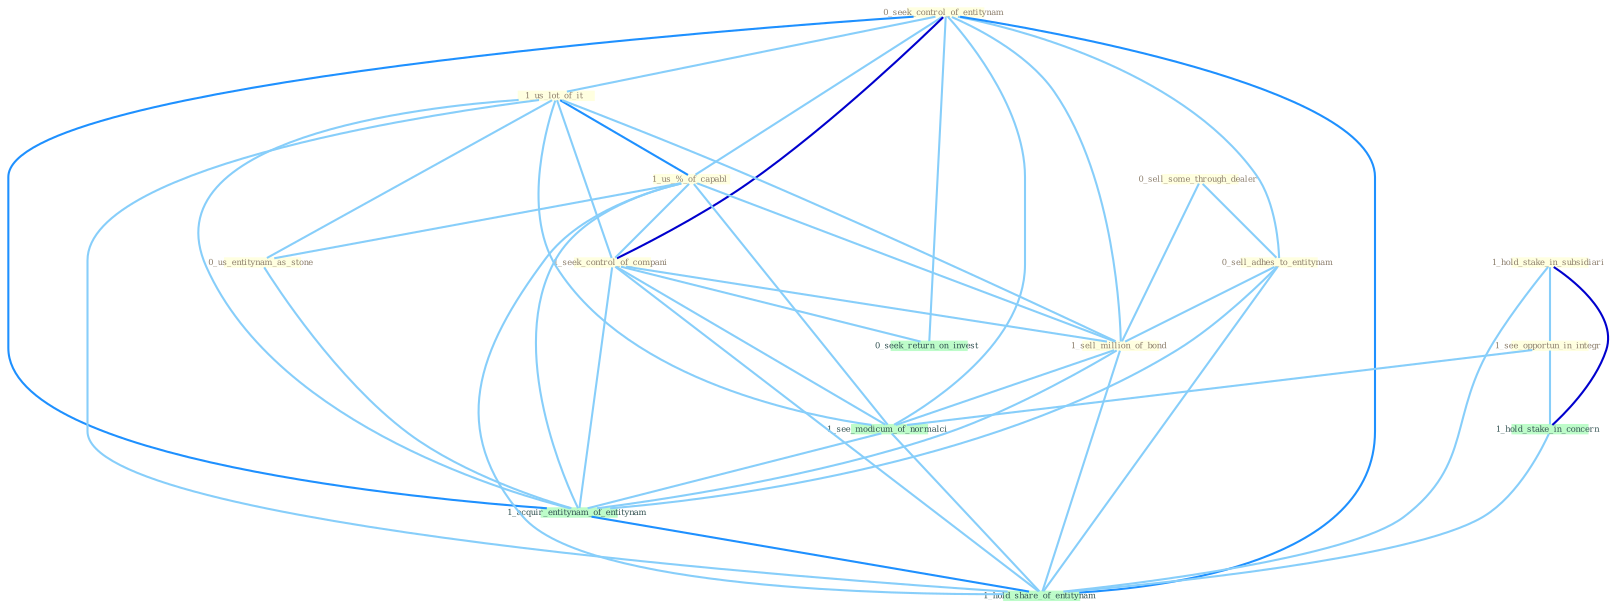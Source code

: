 Graph G{ 
    node
    [shape=polygon,style=filled,width=.5,height=.06,color="#BDFCC9",fixedsize=true,fontsize=4,
    fontcolor="#2f4f4f"];
    {node
    [color="#ffffe0", fontcolor="#8b7d6b"] "0_seek_control_of_entitynam " "0_sell_some_through_dealer " "1_us_lot_of_it " "1_us_%_of_capabl " "1_hold_stake_in_subsidiari " "0_sell_adhes_to_entitynam " "1_seek_control_of_compani " "1_see_opportun_in_integr " "1_sell_million_of_bond " "0_us_entitynam_as_stone "}
{node [color="#fff0f5", fontcolor="#b22222"]}
edge [color="#B0E2FF"];

	"0_seek_control_of_entitynam " -- "1_us_lot_of_it " [w="1", color="#87cefa" ];
	"0_seek_control_of_entitynam " -- "1_us_%_of_capabl " [w="1", color="#87cefa" ];
	"0_seek_control_of_entitynam " -- "0_sell_adhes_to_entitynam " [w="1", color="#87cefa" ];
	"0_seek_control_of_entitynam " -- "1_seek_control_of_compani " [w="3", color="#0000cd" , len=0.6];
	"0_seek_control_of_entitynam " -- "1_sell_million_of_bond " [w="1", color="#87cefa" ];
	"0_seek_control_of_entitynam " -- "0_seek_return_on_invest " [w="1", color="#87cefa" ];
	"0_seek_control_of_entitynam " -- "1_see_modicum_of_normalci " [w="1", color="#87cefa" ];
	"0_seek_control_of_entitynam " -- "1_acquir_entitynam_of_entitynam " [w="2", color="#1e90ff" , len=0.8];
	"0_seek_control_of_entitynam " -- "1_hold_share_of_entitynam " [w="2", color="#1e90ff" , len=0.8];
	"0_sell_some_through_dealer " -- "0_sell_adhes_to_entitynam " [w="1", color="#87cefa" ];
	"0_sell_some_through_dealer " -- "1_sell_million_of_bond " [w="1", color="#87cefa" ];
	"1_us_lot_of_it " -- "1_us_%_of_capabl " [w="2", color="#1e90ff" , len=0.8];
	"1_us_lot_of_it " -- "1_seek_control_of_compani " [w="1", color="#87cefa" ];
	"1_us_lot_of_it " -- "1_sell_million_of_bond " [w="1", color="#87cefa" ];
	"1_us_lot_of_it " -- "0_us_entitynam_as_stone " [w="1", color="#87cefa" ];
	"1_us_lot_of_it " -- "1_see_modicum_of_normalci " [w="1", color="#87cefa" ];
	"1_us_lot_of_it " -- "1_acquir_entitynam_of_entitynam " [w="1", color="#87cefa" ];
	"1_us_lot_of_it " -- "1_hold_share_of_entitynam " [w="1", color="#87cefa" ];
	"1_us_%_of_capabl " -- "1_seek_control_of_compani " [w="1", color="#87cefa" ];
	"1_us_%_of_capabl " -- "1_sell_million_of_bond " [w="1", color="#87cefa" ];
	"1_us_%_of_capabl " -- "0_us_entitynam_as_stone " [w="1", color="#87cefa" ];
	"1_us_%_of_capabl " -- "1_see_modicum_of_normalci " [w="1", color="#87cefa" ];
	"1_us_%_of_capabl " -- "1_acquir_entitynam_of_entitynam " [w="1", color="#87cefa" ];
	"1_us_%_of_capabl " -- "1_hold_share_of_entitynam " [w="1", color="#87cefa" ];
	"1_hold_stake_in_subsidiari " -- "1_see_opportun_in_integr " [w="1", color="#87cefa" ];
	"1_hold_stake_in_subsidiari " -- "1_hold_stake_in_concern " [w="3", color="#0000cd" , len=0.6];
	"1_hold_stake_in_subsidiari " -- "1_hold_share_of_entitynam " [w="1", color="#87cefa" ];
	"0_sell_adhes_to_entitynam " -- "1_sell_million_of_bond " [w="1", color="#87cefa" ];
	"0_sell_adhes_to_entitynam " -- "1_acquir_entitynam_of_entitynam " [w="1", color="#87cefa" ];
	"0_sell_adhes_to_entitynam " -- "1_hold_share_of_entitynam " [w="1", color="#87cefa" ];
	"1_seek_control_of_compani " -- "1_sell_million_of_bond " [w="1", color="#87cefa" ];
	"1_seek_control_of_compani " -- "0_seek_return_on_invest " [w="1", color="#87cefa" ];
	"1_seek_control_of_compani " -- "1_see_modicum_of_normalci " [w="1", color="#87cefa" ];
	"1_seek_control_of_compani " -- "1_acquir_entitynam_of_entitynam " [w="1", color="#87cefa" ];
	"1_seek_control_of_compani " -- "1_hold_share_of_entitynam " [w="1", color="#87cefa" ];
	"1_see_opportun_in_integr " -- "1_hold_stake_in_concern " [w="1", color="#87cefa" ];
	"1_see_opportun_in_integr " -- "1_see_modicum_of_normalci " [w="1", color="#87cefa" ];
	"1_sell_million_of_bond " -- "1_see_modicum_of_normalci " [w="1", color="#87cefa" ];
	"1_sell_million_of_bond " -- "1_acquir_entitynam_of_entitynam " [w="1", color="#87cefa" ];
	"1_sell_million_of_bond " -- "1_hold_share_of_entitynam " [w="1", color="#87cefa" ];
	"0_us_entitynam_as_stone " -- "1_acquir_entitynam_of_entitynam " [w="1", color="#87cefa" ];
	"1_hold_stake_in_concern " -- "1_hold_share_of_entitynam " [w="1", color="#87cefa" ];
	"1_see_modicum_of_normalci " -- "1_acquir_entitynam_of_entitynam " [w="1", color="#87cefa" ];
	"1_see_modicum_of_normalci " -- "1_hold_share_of_entitynam " [w="1", color="#87cefa" ];
	"1_acquir_entitynam_of_entitynam " -- "1_hold_share_of_entitynam " [w="2", color="#1e90ff" , len=0.8];
}